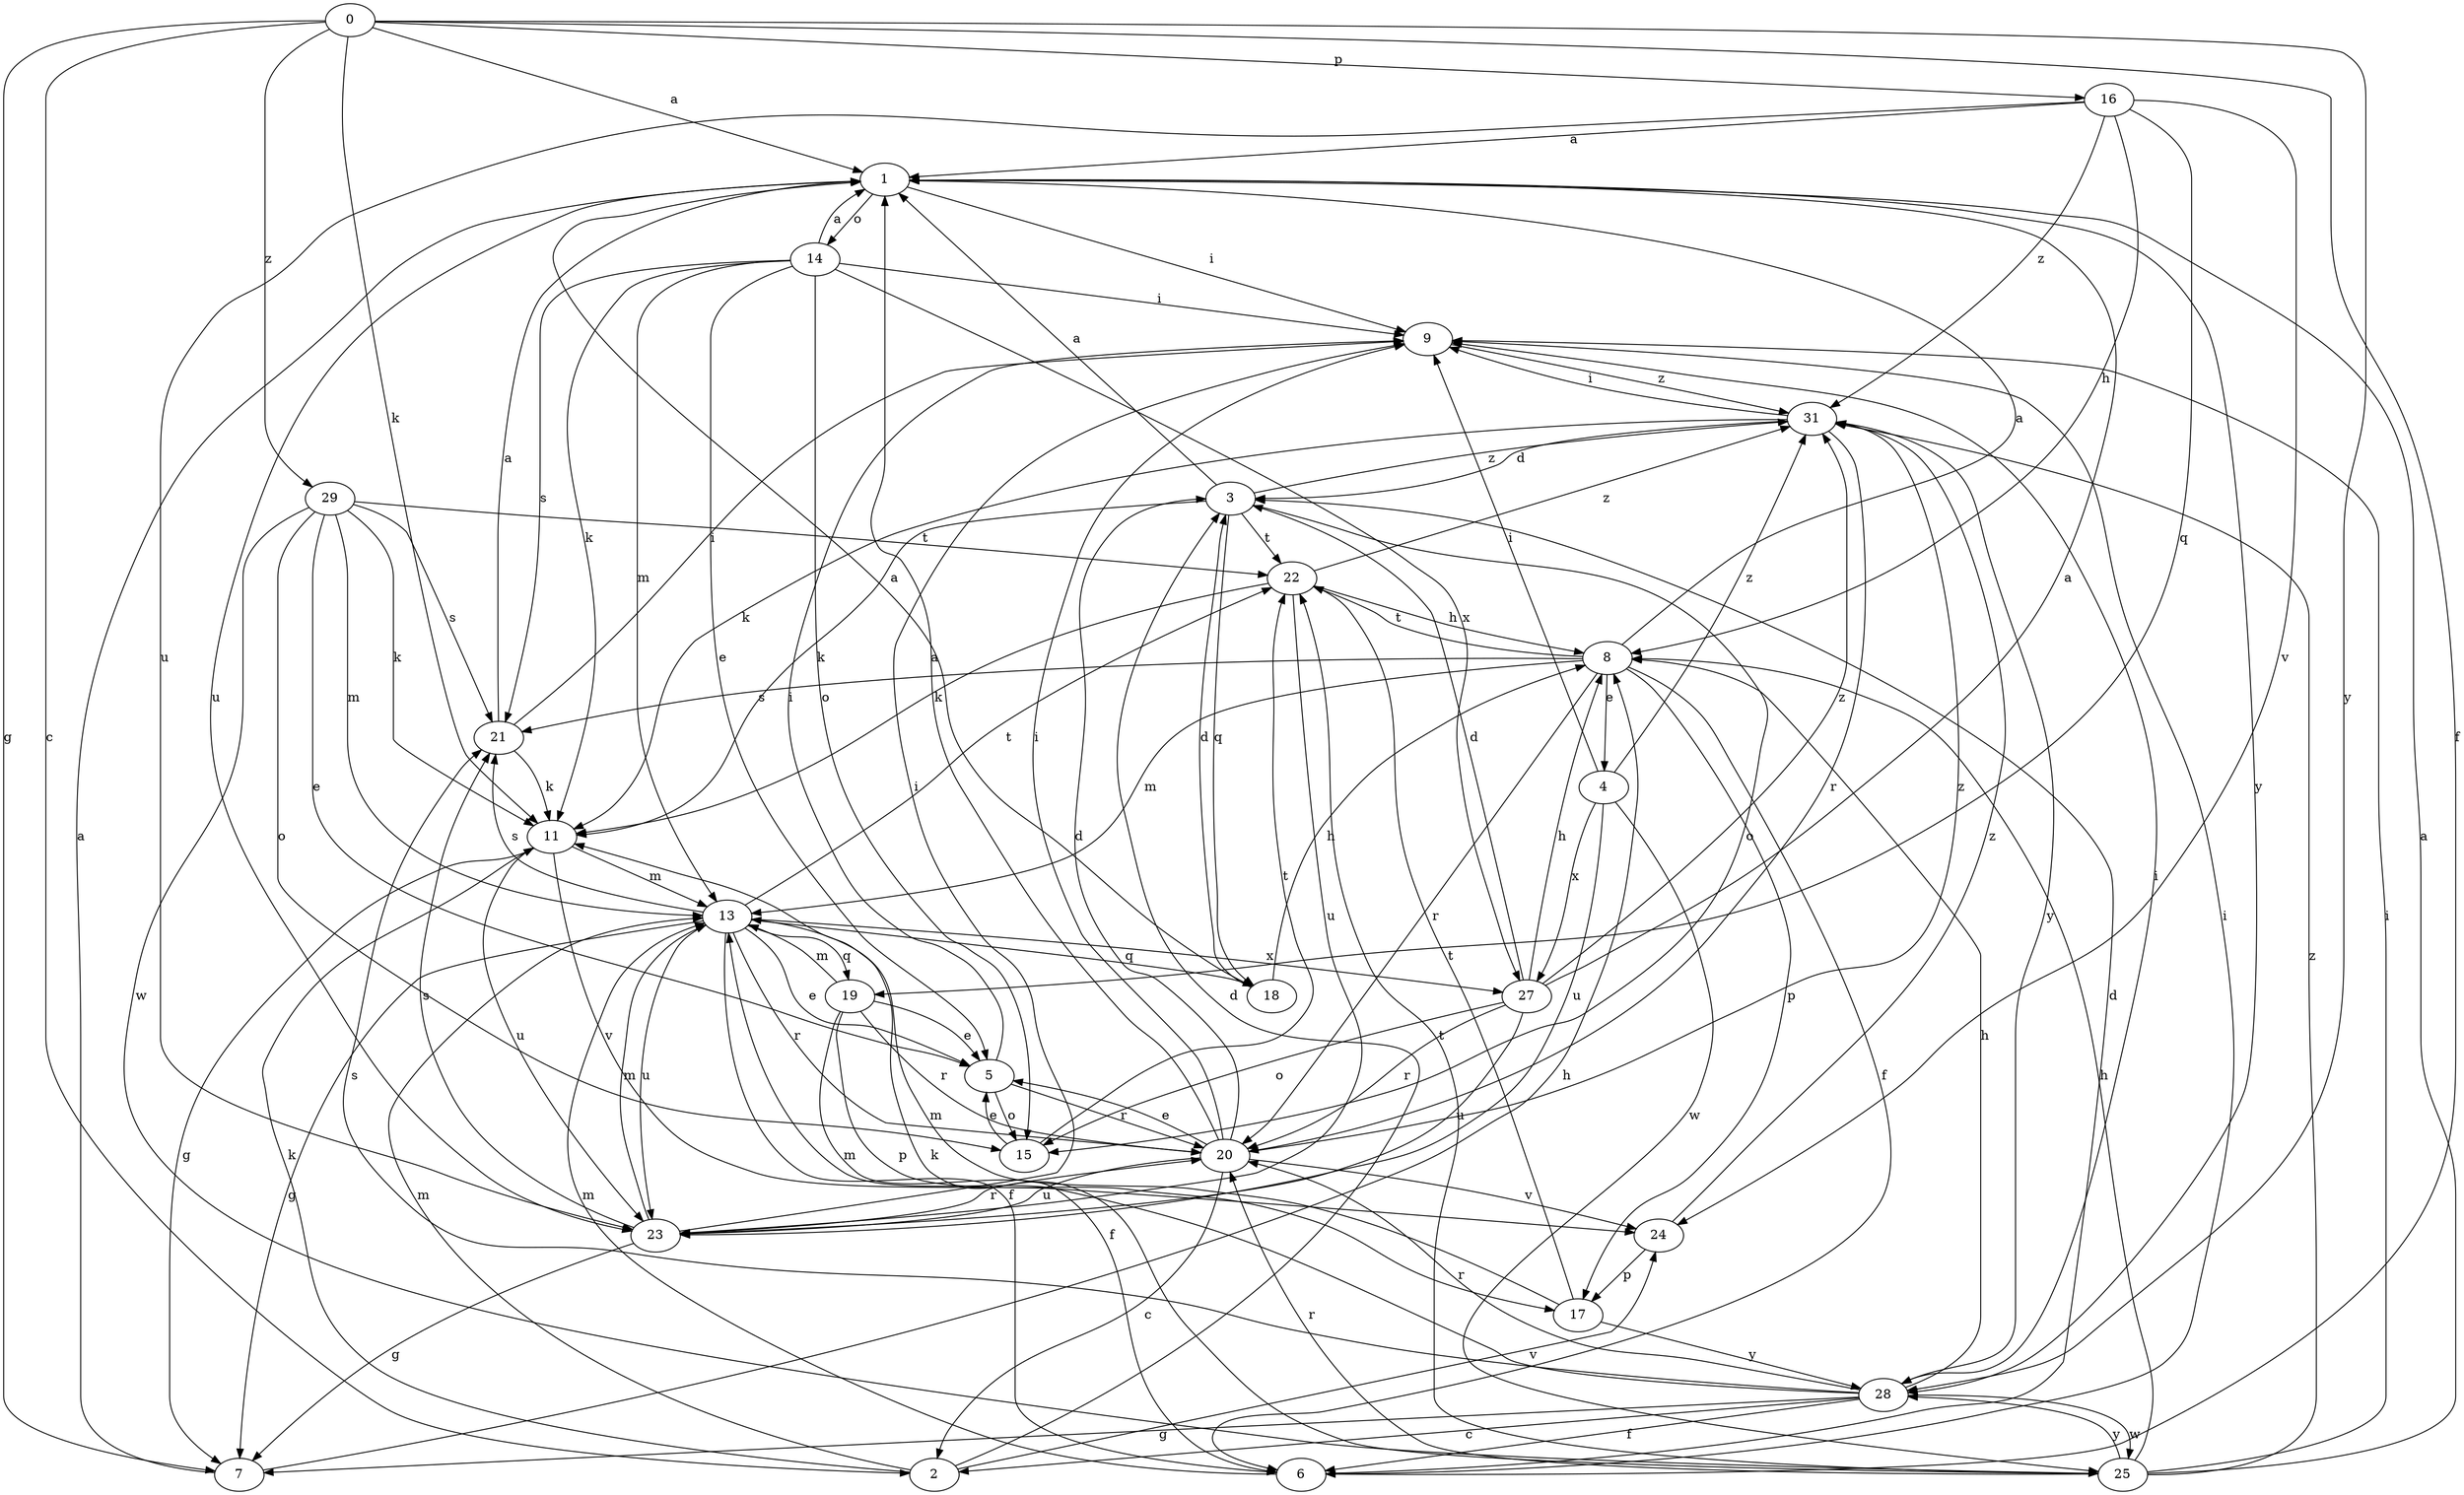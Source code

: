 strict digraph  {
0;
1;
2;
3;
4;
5;
6;
7;
8;
9;
11;
13;
14;
15;
16;
17;
18;
19;
20;
21;
22;
23;
24;
25;
27;
28;
29;
31;
0 -> 1  [label=a];
0 -> 2  [label=c];
0 -> 6  [label=f];
0 -> 7  [label=g];
0 -> 11  [label=k];
0 -> 16  [label=p];
0 -> 28  [label=y];
0 -> 29  [label=z];
1 -> 9  [label=i];
1 -> 14  [label=o];
1 -> 23  [label=u];
1 -> 28  [label=y];
2 -> 3  [label=d];
2 -> 11  [label=k];
2 -> 13  [label=m];
2 -> 24  [label=v];
3 -> 1  [label=a];
3 -> 11  [label=k];
3 -> 15  [label=o];
3 -> 18  [label=q];
3 -> 22  [label=t];
3 -> 31  [label=z];
4 -> 9  [label=i];
4 -> 23  [label=u];
4 -> 25  [label=w];
4 -> 27  [label=x];
4 -> 31  [label=z];
5 -> 9  [label=i];
5 -> 15  [label=o];
5 -> 20  [label=r];
6 -> 3  [label=d];
6 -> 9  [label=i];
6 -> 13  [label=m];
7 -> 1  [label=a];
7 -> 8  [label=h];
8 -> 1  [label=a];
8 -> 4  [label=e];
8 -> 6  [label=f];
8 -> 13  [label=m];
8 -> 17  [label=p];
8 -> 20  [label=r];
8 -> 21  [label=s];
8 -> 22  [label=t];
9 -> 31  [label=z];
11 -> 7  [label=g];
11 -> 13  [label=m];
11 -> 23  [label=u];
11 -> 24  [label=v];
13 -> 5  [label=e];
13 -> 6  [label=f];
13 -> 7  [label=g];
13 -> 18  [label=q];
13 -> 19  [label=q];
13 -> 20  [label=r];
13 -> 21  [label=s];
13 -> 22  [label=t];
13 -> 23  [label=u];
13 -> 27  [label=x];
14 -> 1  [label=a];
14 -> 5  [label=e];
14 -> 9  [label=i];
14 -> 11  [label=k];
14 -> 13  [label=m];
14 -> 15  [label=o];
14 -> 21  [label=s];
14 -> 27  [label=x];
15 -> 5  [label=e];
15 -> 22  [label=t];
16 -> 1  [label=a];
16 -> 8  [label=h];
16 -> 19  [label=q];
16 -> 23  [label=u];
16 -> 24  [label=v];
16 -> 31  [label=z];
17 -> 13  [label=m];
17 -> 22  [label=t];
17 -> 28  [label=y];
18 -> 1  [label=a];
18 -> 3  [label=d];
18 -> 8  [label=h];
19 -> 5  [label=e];
19 -> 6  [label=f];
19 -> 13  [label=m];
19 -> 17  [label=p];
19 -> 20  [label=r];
20 -> 1  [label=a];
20 -> 2  [label=c];
20 -> 3  [label=d];
20 -> 5  [label=e];
20 -> 9  [label=i];
20 -> 23  [label=u];
20 -> 24  [label=v];
20 -> 31  [label=z];
21 -> 1  [label=a];
21 -> 9  [label=i];
21 -> 11  [label=k];
22 -> 8  [label=h];
22 -> 11  [label=k];
22 -> 23  [label=u];
22 -> 31  [label=z];
23 -> 7  [label=g];
23 -> 9  [label=i];
23 -> 13  [label=m];
23 -> 20  [label=r];
23 -> 21  [label=s];
24 -> 17  [label=p];
24 -> 31  [label=z];
25 -> 1  [label=a];
25 -> 8  [label=h];
25 -> 9  [label=i];
25 -> 11  [label=k];
25 -> 20  [label=r];
25 -> 22  [label=t];
25 -> 28  [label=y];
25 -> 31  [label=z];
27 -> 1  [label=a];
27 -> 3  [label=d];
27 -> 8  [label=h];
27 -> 15  [label=o];
27 -> 20  [label=r];
27 -> 23  [label=u];
27 -> 31  [label=z];
28 -> 2  [label=c];
28 -> 6  [label=f];
28 -> 7  [label=g];
28 -> 8  [label=h];
28 -> 9  [label=i];
28 -> 13  [label=m];
28 -> 20  [label=r];
28 -> 21  [label=s];
28 -> 25  [label=w];
29 -> 5  [label=e];
29 -> 11  [label=k];
29 -> 13  [label=m];
29 -> 15  [label=o];
29 -> 21  [label=s];
29 -> 22  [label=t];
29 -> 25  [label=w];
31 -> 3  [label=d];
31 -> 9  [label=i];
31 -> 11  [label=k];
31 -> 20  [label=r];
31 -> 28  [label=y];
}
